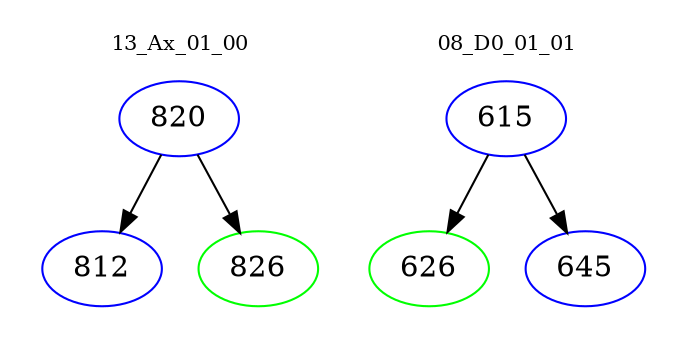 digraph{
subgraph cluster_0 {
color = white
label = "13_Ax_01_00";
fontsize=10;
T0_820 [label="820", color="blue"]
T0_820 -> T0_812 [color="black"]
T0_812 [label="812", color="blue"]
T0_820 -> T0_826 [color="black"]
T0_826 [label="826", color="green"]
}
subgraph cluster_1 {
color = white
label = "08_D0_01_01";
fontsize=10;
T1_615 [label="615", color="blue"]
T1_615 -> T1_626 [color="black"]
T1_626 [label="626", color="green"]
T1_615 -> T1_645 [color="black"]
T1_645 [label="645", color="blue"]
}
}
